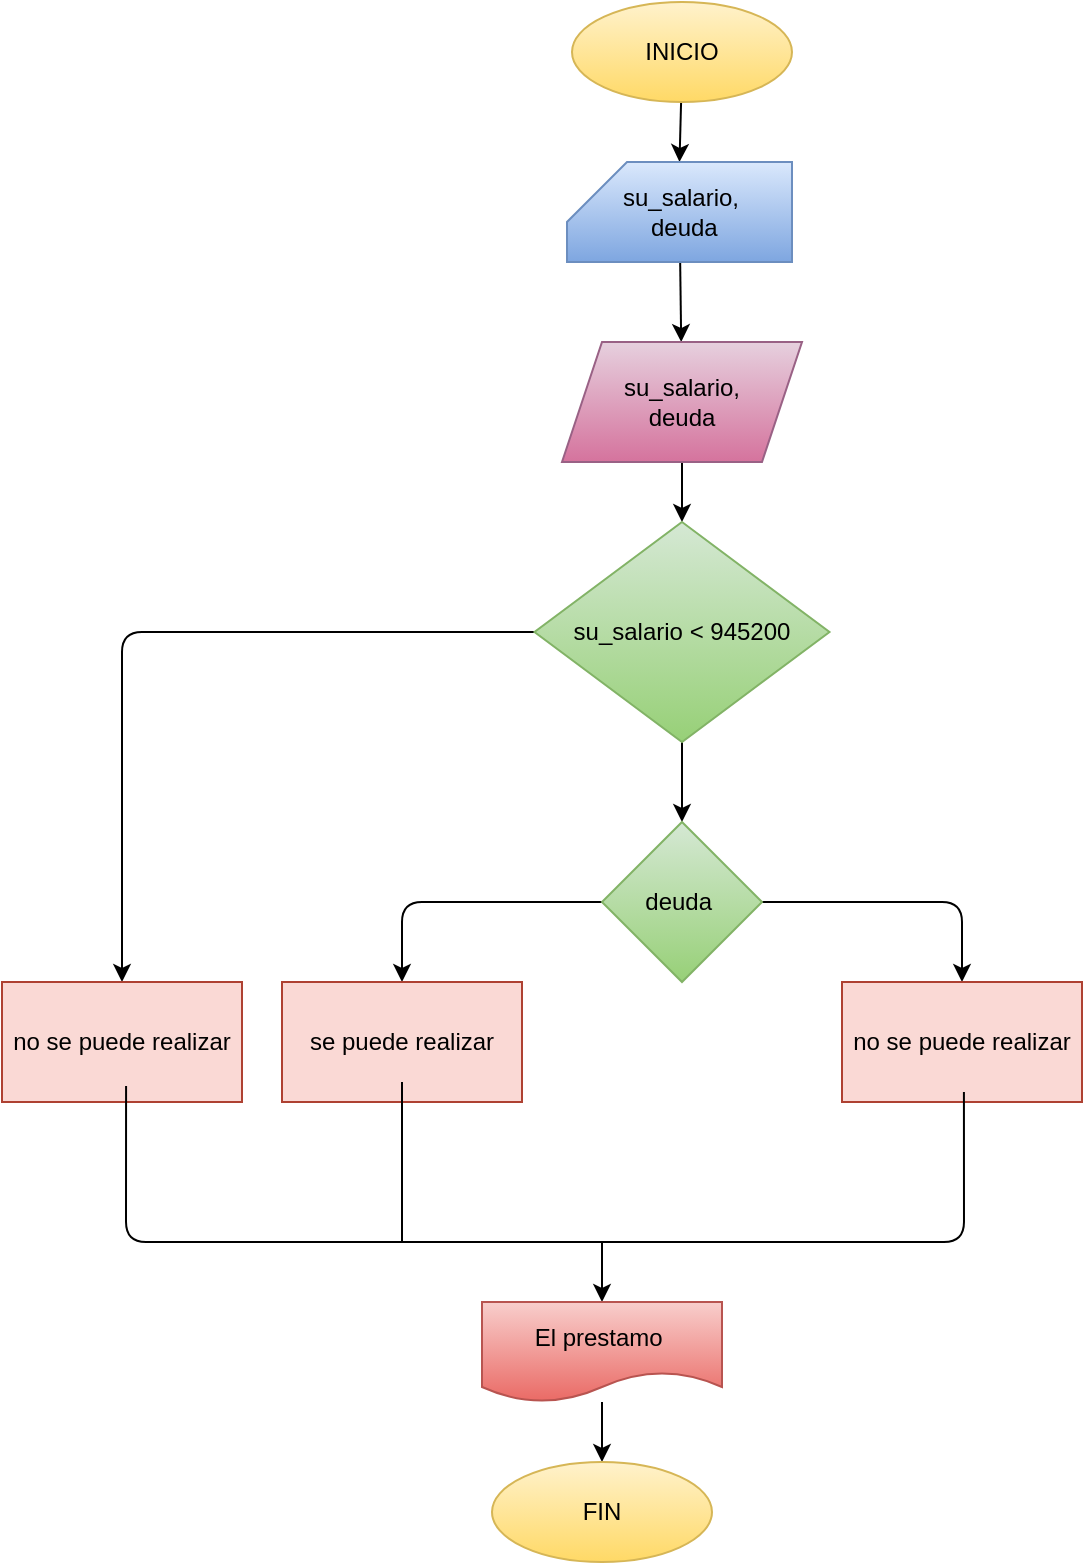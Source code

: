 <mxfile>
    <diagram id="-oUITeRmuuXUInOmPTI8" name="Página-1">
        <mxGraphModel dx="1477" dy="409" grid="1" gridSize="10" guides="1" tooltips="1" connect="1" arrows="1" fold="1" page="1" pageScale="1" pageWidth="827" pageHeight="1169" math="0" shadow="0">
            <root>
                <mxCell id="0"/>
                <mxCell id="1" parent="0"/>
                <mxCell id="4" style="edgeStyle=none;html=1;entryX=0.5;entryY=0;entryDx=0;entryDy=0;entryPerimeter=0;fontColor=#000000;" parent="1" source="2" target="3" edge="1">
                    <mxGeometry relative="1" as="geometry"/>
                </mxCell>
                <mxCell id="2" value="INICIO" style="ellipse;whiteSpace=wrap;html=1;fillColor=#fff2cc;gradientColor=#ffd966;strokeColor=#d6b656;fontColor=#000000;" parent="1" vertex="1">
                    <mxGeometry x="225" y="30" width="110" height="50" as="geometry"/>
                </mxCell>
                <mxCell id="7" value="" style="edgeStyle=none;html=1;fontColor=#000000;" parent="1" source="3" target="6" edge="1">
                    <mxGeometry relative="1" as="geometry"/>
                </mxCell>
                <mxCell id="3" value="su_salario,&lt;br&gt;&amp;nbsp;deuda" style="shape=card;whiteSpace=wrap;html=1;fillColor=#dae8fc;gradientColor=#7ea6e0;strokeColor=#6c8ebf;fontColor=#000000;" parent="1" vertex="1">
                    <mxGeometry x="222.5" y="110" width="112.5" height="50" as="geometry"/>
                </mxCell>
                <mxCell id="9" value="" style="edgeStyle=none;html=1;fontColor=#000000;" parent="1" source="6" target="8" edge="1">
                    <mxGeometry relative="1" as="geometry"/>
                </mxCell>
                <mxCell id="6" value="su_salario,&lt;br&gt;deuda" style="shape=parallelogram;perimeter=parallelogramPerimeter;whiteSpace=wrap;html=1;fixedSize=1;fillColor=#e6d0de;strokeColor=#996185;gradientColor=#d5739d;fontColor=#000000;" parent="1" vertex="1">
                    <mxGeometry x="220" y="200" width="120" height="60" as="geometry"/>
                </mxCell>
                <mxCell id="12" value="" style="edgeStyle=none;html=1;fontColor=#000000;" parent="1" source="8" target="11" edge="1">
                    <mxGeometry relative="1" as="geometry"/>
                </mxCell>
                <mxCell id="21" value="" style="edgeStyle=none;html=1;fontColor=#FFFFFF;" parent="1" source="8" target="20" edge="1">
                    <mxGeometry relative="1" as="geometry">
                        <Array as="points">
                            <mxPoint y="345"/>
                        </Array>
                    </mxGeometry>
                </mxCell>
                <mxCell id="8" value="su_salario &amp;lt; 945200" style="rhombus;whiteSpace=wrap;html=1;fillColor=#d5e8d4;strokeColor=#82b366;gradientColor=#97d077;fontColor=#000000;" parent="1" vertex="1">
                    <mxGeometry x="206.25" y="290" width="147.5" height="110" as="geometry"/>
                </mxCell>
                <mxCell id="14" value="" style="edgeStyle=none;html=1;fontColor=#000000;" parent="1" source="11" target="13" edge="1">
                    <mxGeometry relative="1" as="geometry">
                        <Array as="points">
                            <mxPoint x="420" y="480"/>
                        </Array>
                    </mxGeometry>
                </mxCell>
                <mxCell id="17" value="" style="edgeStyle=none;html=1;fontColor=#000000;" parent="1" source="11" target="16" edge="1">
                    <mxGeometry relative="1" as="geometry">
                        <Array as="points">
                            <mxPoint x="140" y="480"/>
                        </Array>
                    </mxGeometry>
                </mxCell>
                <mxCell id="11" value="deuda&amp;nbsp;" style="rhombus;whiteSpace=wrap;html=1;fillColor=#d5e8d4;strokeColor=#82b366;gradientColor=#97d077;fontColor=#000000;" parent="1" vertex="1">
                    <mxGeometry x="240" y="440" width="80" height="80" as="geometry"/>
                </mxCell>
                <mxCell id="13" value="no se puede realizar" style="rounded=0;whiteSpace=wrap;html=1;fillColor=#fad9d5;strokeColor=#ae4132;fontColor=#000000;" parent="1" vertex="1">
                    <mxGeometry x="360" y="520" width="120" height="60" as="geometry"/>
                </mxCell>
                <mxCell id="16" value="se puede realizar" style="rounded=0;whiteSpace=wrap;html=1;fillColor=#fad9d5;strokeColor=#ae4132;fontColor=#000000;" parent="1" vertex="1">
                    <mxGeometry x="80" y="520" width="120" height="60" as="geometry"/>
                </mxCell>
                <mxCell id="18" value="!=1" style="text;html=1;strokeColor=none;fillColor=none;align=center;verticalAlign=middle;whiteSpace=wrap;rounded=0;fontColor=#FFFFFF;" parent="1" vertex="1">
                    <mxGeometry x="330" y="450" width="60" height="30" as="geometry"/>
                </mxCell>
                <mxCell id="19" value="=1" style="text;html=1;strokeColor=none;fillColor=none;align=center;verticalAlign=middle;whiteSpace=wrap;rounded=0;fontColor=#FFFFFF;" parent="1" vertex="1">
                    <mxGeometry x="170" y="450" width="60" height="30" as="geometry"/>
                </mxCell>
                <mxCell id="20" value="no se puede realizar" style="rounded=0;whiteSpace=wrap;html=1;fillColor=#fad9d5;strokeColor=#ae4132;fontColor=#000000;" parent="1" vertex="1">
                    <mxGeometry x="-60" y="520" width="120" height="60" as="geometry"/>
                </mxCell>
                <mxCell id="22" value="" style="endArrow=none;html=1;fontColor=#000000;entryX=0.508;entryY=0.917;entryDx=0;entryDy=0;entryPerimeter=0;exitX=0.517;exitY=0.867;exitDx=0;exitDy=0;exitPerimeter=0;" parent="1" source="20" target="13" edge="1">
                    <mxGeometry width="50" height="50" relative="1" as="geometry">
                        <mxPoint x="156.25" y="670" as="sourcePoint"/>
                        <mxPoint x="206.25" y="620" as="targetPoint"/>
                        <Array as="points">
                            <mxPoint x="2" y="650"/>
                            <mxPoint x="421" y="650"/>
                        </Array>
                    </mxGeometry>
                </mxCell>
                <mxCell id="23" value="" style="endArrow=none;html=1;fontColor=#000000;" parent="1" edge="1">
                    <mxGeometry width="50" height="50" relative="1" as="geometry">
                        <mxPoint x="140" y="650" as="sourcePoint"/>
                        <mxPoint x="140" y="570" as="targetPoint"/>
                    </mxGeometry>
                </mxCell>
                <mxCell id="24" value="" style="endArrow=classic;html=1;fontColor=#000000;entryX=0.5;entryY=0;entryDx=0;entryDy=0;" parent="1" target="26" edge="1">
                    <mxGeometry width="50" height="50" relative="1" as="geometry">
                        <mxPoint x="240" y="650" as="sourcePoint"/>
                        <mxPoint x="240" y="710" as="targetPoint"/>
                    </mxGeometry>
                </mxCell>
                <mxCell id="29" style="edgeStyle=none;html=1;entryX=0.5;entryY=0;entryDx=0;entryDy=0;fontColor=#000000;" parent="1" source="26" target="28" edge="1">
                    <mxGeometry relative="1" as="geometry"/>
                </mxCell>
                <mxCell id="26" value="El prestamo&amp;nbsp;" style="shape=document;whiteSpace=wrap;html=1;boundedLbl=1;fillColor=#f8cecc;gradientColor=#ea6b66;strokeColor=#b85450;fontColor=#000000;" parent="1" vertex="1">
                    <mxGeometry x="180" y="680" width="120" height="50" as="geometry"/>
                </mxCell>
                <mxCell id="28" value="FIN" style="ellipse;whiteSpace=wrap;html=1;fillColor=#fff2cc;gradientColor=#ffd966;strokeColor=#d6b656;fontColor=#000000;" parent="1" vertex="1">
                    <mxGeometry x="185" y="760" width="110" height="50" as="geometry"/>
                </mxCell>
            </root>
        </mxGraphModel>
    </diagram>
</mxfile>